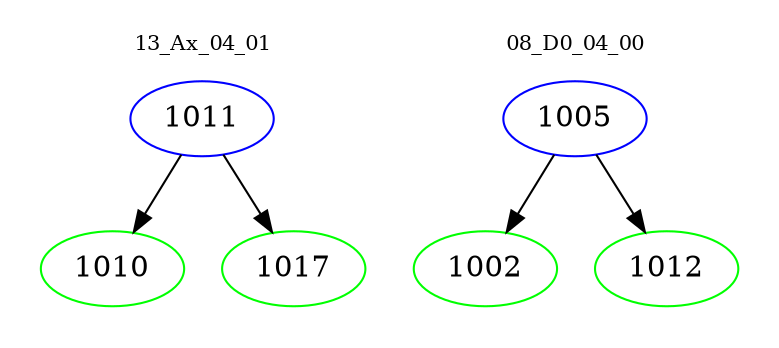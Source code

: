 digraph{
subgraph cluster_0 {
color = white
label = "13_Ax_04_01";
fontsize=10;
T0_1011 [label="1011", color="blue"]
T0_1011 -> T0_1010 [color="black"]
T0_1010 [label="1010", color="green"]
T0_1011 -> T0_1017 [color="black"]
T0_1017 [label="1017", color="green"]
}
subgraph cluster_1 {
color = white
label = "08_D0_04_00";
fontsize=10;
T1_1005 [label="1005", color="blue"]
T1_1005 -> T1_1002 [color="black"]
T1_1002 [label="1002", color="green"]
T1_1005 -> T1_1012 [color="black"]
T1_1012 [label="1012", color="green"]
}
}

